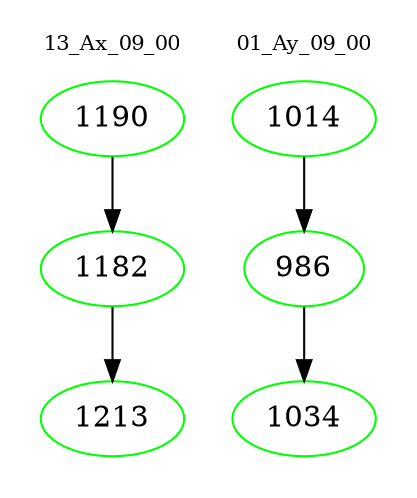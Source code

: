 digraph{
subgraph cluster_0 {
color = white
label = "13_Ax_09_00";
fontsize=10;
T0_1190 [label="1190", color="green"]
T0_1190 -> T0_1182 [color="black"]
T0_1182 [label="1182", color="green"]
T0_1182 -> T0_1213 [color="black"]
T0_1213 [label="1213", color="green"]
}
subgraph cluster_1 {
color = white
label = "01_Ay_09_00";
fontsize=10;
T1_1014 [label="1014", color="green"]
T1_1014 -> T1_986 [color="black"]
T1_986 [label="986", color="green"]
T1_986 -> T1_1034 [color="black"]
T1_1034 [label="1034", color="green"]
}
}
